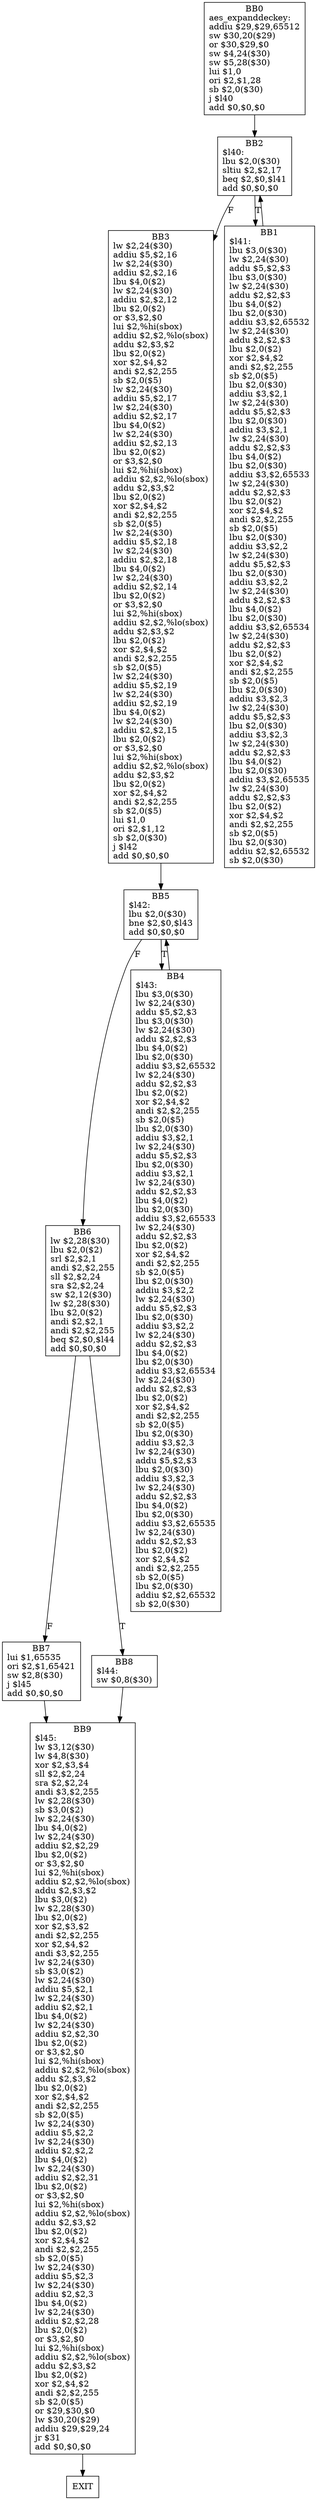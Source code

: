 digraph G1 {
node [shape = box];
BB0 [label = "BB0\naes_expanddeckey:\laddiu $29,$29,65512\lsw $30,20($29)\lor $30,$29,$0\lsw $4,24($30)\lsw $5,28($30)\llui $1,0\lori $2,$1,28\lsb $2,0($30)\lj $l40\ladd $0,$0,$0\l"] ;
BB0 -> BB2 [style = filled, label = ""];
BB2 [label = "BB2\n$l40:\llbu $2,0($30)\lsltiu $2,$2,17\lbeq $2,$0,$l41\ladd $0,$0,$0\l"] ;
BB2 -> BB3 [style = filled, label = "F"];
BB2 -> BB1[style = filled, label = "T"];
BB3 [label = "BB3\nlw $2,24($30)\laddiu $5,$2,16\llw $2,24($30)\laddiu $2,$2,16\llbu $4,0($2)\llw $2,24($30)\laddiu $2,$2,12\llbu $2,0($2)\lor $3,$2,$0\llui $2,%hi(sbox)\laddiu $2,$2,%lo(sbox)\laddu $2,$3,$2\llbu $2,0($2)\lxor $2,$4,$2\landi $2,$2,255\lsb $2,0($5)\llw $2,24($30)\laddiu $5,$2,17\llw $2,24($30)\laddiu $2,$2,17\llbu $4,0($2)\llw $2,24($30)\laddiu $2,$2,13\llbu $2,0($2)\lor $3,$2,$0\llui $2,%hi(sbox)\laddiu $2,$2,%lo(sbox)\laddu $2,$3,$2\llbu $2,0($2)\lxor $2,$4,$2\landi $2,$2,255\lsb $2,0($5)\llw $2,24($30)\laddiu $5,$2,18\llw $2,24($30)\laddiu $2,$2,18\llbu $4,0($2)\llw $2,24($30)\laddiu $2,$2,14\llbu $2,0($2)\lor $3,$2,$0\llui $2,%hi(sbox)\laddiu $2,$2,%lo(sbox)\laddu $2,$3,$2\llbu $2,0($2)\lxor $2,$4,$2\landi $2,$2,255\lsb $2,0($5)\llw $2,24($30)\laddiu $5,$2,19\llw $2,24($30)\laddiu $2,$2,19\llbu $4,0($2)\llw $2,24($30)\laddiu $2,$2,15\llbu $2,0($2)\lor $3,$2,$0\llui $2,%hi(sbox)\laddiu $2,$2,%lo(sbox)\laddu $2,$3,$2\llbu $2,0($2)\lxor $2,$4,$2\landi $2,$2,255\lsb $2,0($5)\llui $1,0\lori $2,$1,12\lsb $2,0($30)\lj $l42\ladd $0,$0,$0\l"] ;
BB3 -> BB5 [style = filled, label = ""];
BB5 [label = "BB5\n$l42:\llbu $2,0($30)\lbne $2,$0,$l43\ladd $0,$0,$0\l"] ;
BB5 -> BB6 [style = filled, label = "F"];
BB5 -> BB4[style = filled, label = "T"];
BB6 [label = "BB6\nlw $2,28($30)\llbu $2,0($2)\lsrl $2,$2,1\landi $2,$2,255\lsll $2,$2,24\lsra $2,$2,24\lsw $2,12($30)\llw $2,28($30)\llbu $2,0($2)\landi $2,$2,1\landi $2,$2,255\lbeq $2,$0,$l44\ladd $0,$0,$0\l"] ;
BB6 -> BB7 [style = filled, label = "F"];
BB6 -> BB8[style = filled, label = "T"];
BB7 [label = "BB7\nlui $1,65535\lori $2,$1,65421\lsw $2,8($30)\lj $l45\ladd $0,$0,$0\l"] ;
BB7 -> BB9 [style = filled, label = ""];
BB9 [label = "BB9\n$l45:\llw $3,12($30)\llw $4,8($30)\lxor $2,$3,$4\lsll $2,$2,24\lsra $2,$2,24\landi $3,$2,255\llw $2,28($30)\lsb $3,0($2)\llw $2,24($30)\llbu $4,0($2)\llw $2,24($30)\laddiu $2,$2,29\llbu $2,0($2)\lor $3,$2,$0\llui $2,%hi(sbox)\laddiu $2,$2,%lo(sbox)\laddu $2,$3,$2\llbu $3,0($2)\llw $2,28($30)\llbu $2,0($2)\lxor $2,$3,$2\landi $2,$2,255\lxor $2,$4,$2\landi $3,$2,255\llw $2,24($30)\lsb $3,0($2)\llw $2,24($30)\laddiu $5,$2,1\llw $2,24($30)\laddiu $2,$2,1\llbu $4,0($2)\llw $2,24($30)\laddiu $2,$2,30\llbu $2,0($2)\lor $3,$2,$0\llui $2,%hi(sbox)\laddiu $2,$2,%lo(sbox)\laddu $2,$3,$2\llbu $2,0($2)\lxor $2,$4,$2\landi $2,$2,255\lsb $2,0($5)\llw $2,24($30)\laddiu $5,$2,2\llw $2,24($30)\laddiu $2,$2,2\llbu $4,0($2)\llw $2,24($30)\laddiu $2,$2,31\llbu $2,0($2)\lor $3,$2,$0\llui $2,%hi(sbox)\laddiu $2,$2,%lo(sbox)\laddu $2,$3,$2\llbu $2,0($2)\lxor $2,$4,$2\landi $2,$2,255\lsb $2,0($5)\llw $2,24($30)\laddiu $5,$2,3\llw $2,24($30)\laddiu $2,$2,3\llbu $4,0($2)\llw $2,24($30)\laddiu $2,$2,28\llbu $2,0($2)\lor $3,$2,$0\llui $2,%hi(sbox)\laddiu $2,$2,%lo(sbox)\laddu $2,$3,$2\llbu $2,0($2)\lxor $2,$4,$2\landi $2,$2,255\lsb $2,0($5)\lor $29,$30,$0\llw $30,20($29)\laddiu $29,$29,24\ljr $31\ladd $0,$0,$0\l"] ;
BB9 -> EXIT  [style = filled, label = ""];
BB8 [label = "BB8\n$l44:\lsw $0,8($30)\l"] ;
BB8 -> BB9 [style = filled, label = ""];
BB4 [label = "BB4\n$l43:\llbu $3,0($30)\llw $2,24($30)\laddu $5,$2,$3\llbu $3,0($30)\llw $2,24($30)\laddu $2,$2,$3\llbu $4,0($2)\llbu $2,0($30)\laddiu $3,$2,65532\llw $2,24($30)\laddu $2,$2,$3\llbu $2,0($2)\lxor $2,$4,$2\landi $2,$2,255\lsb $2,0($5)\llbu $2,0($30)\laddiu $3,$2,1\llw $2,24($30)\laddu $5,$2,$3\llbu $2,0($30)\laddiu $3,$2,1\llw $2,24($30)\laddu $2,$2,$3\llbu $4,0($2)\llbu $2,0($30)\laddiu $3,$2,65533\llw $2,24($30)\laddu $2,$2,$3\llbu $2,0($2)\lxor $2,$4,$2\landi $2,$2,255\lsb $2,0($5)\llbu $2,0($30)\laddiu $3,$2,2\llw $2,24($30)\laddu $5,$2,$3\llbu $2,0($30)\laddiu $3,$2,2\llw $2,24($30)\laddu $2,$2,$3\llbu $4,0($2)\llbu $2,0($30)\laddiu $3,$2,65534\llw $2,24($30)\laddu $2,$2,$3\llbu $2,0($2)\lxor $2,$4,$2\landi $2,$2,255\lsb $2,0($5)\llbu $2,0($30)\laddiu $3,$2,3\llw $2,24($30)\laddu $5,$2,$3\llbu $2,0($30)\laddiu $3,$2,3\llw $2,24($30)\laddu $2,$2,$3\llbu $4,0($2)\llbu $2,0($30)\laddiu $3,$2,65535\llw $2,24($30)\laddu $2,$2,$3\llbu $2,0($2)\lxor $2,$4,$2\landi $2,$2,255\lsb $2,0($5)\llbu $2,0($30)\laddiu $2,$2,65532\lsb $2,0($30)\l"] ;
BB4 -> BB5 [style = filled, label = ""];
BB1 [label = "BB1\n$l41:\llbu $3,0($30)\llw $2,24($30)\laddu $5,$2,$3\llbu $3,0($30)\llw $2,24($30)\laddu $2,$2,$3\llbu $4,0($2)\llbu $2,0($30)\laddiu $3,$2,65532\llw $2,24($30)\laddu $2,$2,$3\llbu $2,0($2)\lxor $2,$4,$2\landi $2,$2,255\lsb $2,0($5)\llbu $2,0($30)\laddiu $3,$2,1\llw $2,24($30)\laddu $5,$2,$3\llbu $2,0($30)\laddiu $3,$2,1\llw $2,24($30)\laddu $2,$2,$3\llbu $4,0($2)\llbu $2,0($30)\laddiu $3,$2,65533\llw $2,24($30)\laddu $2,$2,$3\llbu $2,0($2)\lxor $2,$4,$2\landi $2,$2,255\lsb $2,0($5)\llbu $2,0($30)\laddiu $3,$2,2\llw $2,24($30)\laddu $5,$2,$3\llbu $2,0($30)\laddiu $3,$2,2\llw $2,24($30)\laddu $2,$2,$3\llbu $4,0($2)\llbu $2,0($30)\laddiu $3,$2,65534\llw $2,24($30)\laddu $2,$2,$3\llbu $2,0($2)\lxor $2,$4,$2\landi $2,$2,255\lsb $2,0($5)\llbu $2,0($30)\laddiu $3,$2,3\llw $2,24($30)\laddu $5,$2,$3\llbu $2,0($30)\laddiu $3,$2,3\llw $2,24($30)\laddu $2,$2,$3\llbu $4,0($2)\llbu $2,0($30)\laddiu $3,$2,65535\llw $2,24($30)\laddu $2,$2,$3\llbu $2,0($2)\lxor $2,$4,$2\landi $2,$2,255\lsb $2,0($5)\llbu $2,0($30)\laddiu $2,$2,65532\lsb $2,0($30)\l"] ;
BB1 -> BB2 [style = filled, label = ""];
}

